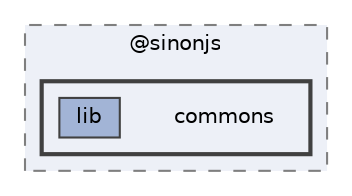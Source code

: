 digraph "pkiclassroomrescheduler/src/main/frontend/node_modules/@sinonjs/commons"
{
 // LATEX_PDF_SIZE
  bgcolor="transparent";
  edge [fontname=Helvetica,fontsize=10,labelfontname=Helvetica,labelfontsize=10];
  node [fontname=Helvetica,fontsize=10,shape=box,height=0.2,width=0.4];
  compound=true
  subgraph clusterdir_b07f99783a712dc8a0819571bb609196 {
    graph [ bgcolor="#edf0f7", pencolor="grey50", label="@sinonjs", fontname=Helvetica,fontsize=10 style="filled,dashed", URL="dir_b07f99783a712dc8a0819571bb609196.html",tooltip=""]
  subgraph clusterdir_c9b8433c3fc5687eb26cf8982fe6ef87 {
    graph [ bgcolor="#edf0f7", pencolor="grey25", label="", fontname=Helvetica,fontsize=10 style="filled,bold", URL="dir_c9b8433c3fc5687eb26cf8982fe6ef87.html",tooltip=""]
    dir_c9b8433c3fc5687eb26cf8982fe6ef87 [shape=plaintext, label="commons"];
  dir_edfcdbf1d0f46c479bc204c778dd2db2 [label="lib", fillcolor="#a2b4d6", color="grey25", style="filled", URL="dir_edfcdbf1d0f46c479bc204c778dd2db2.html",tooltip=""];
  }
  }
}
